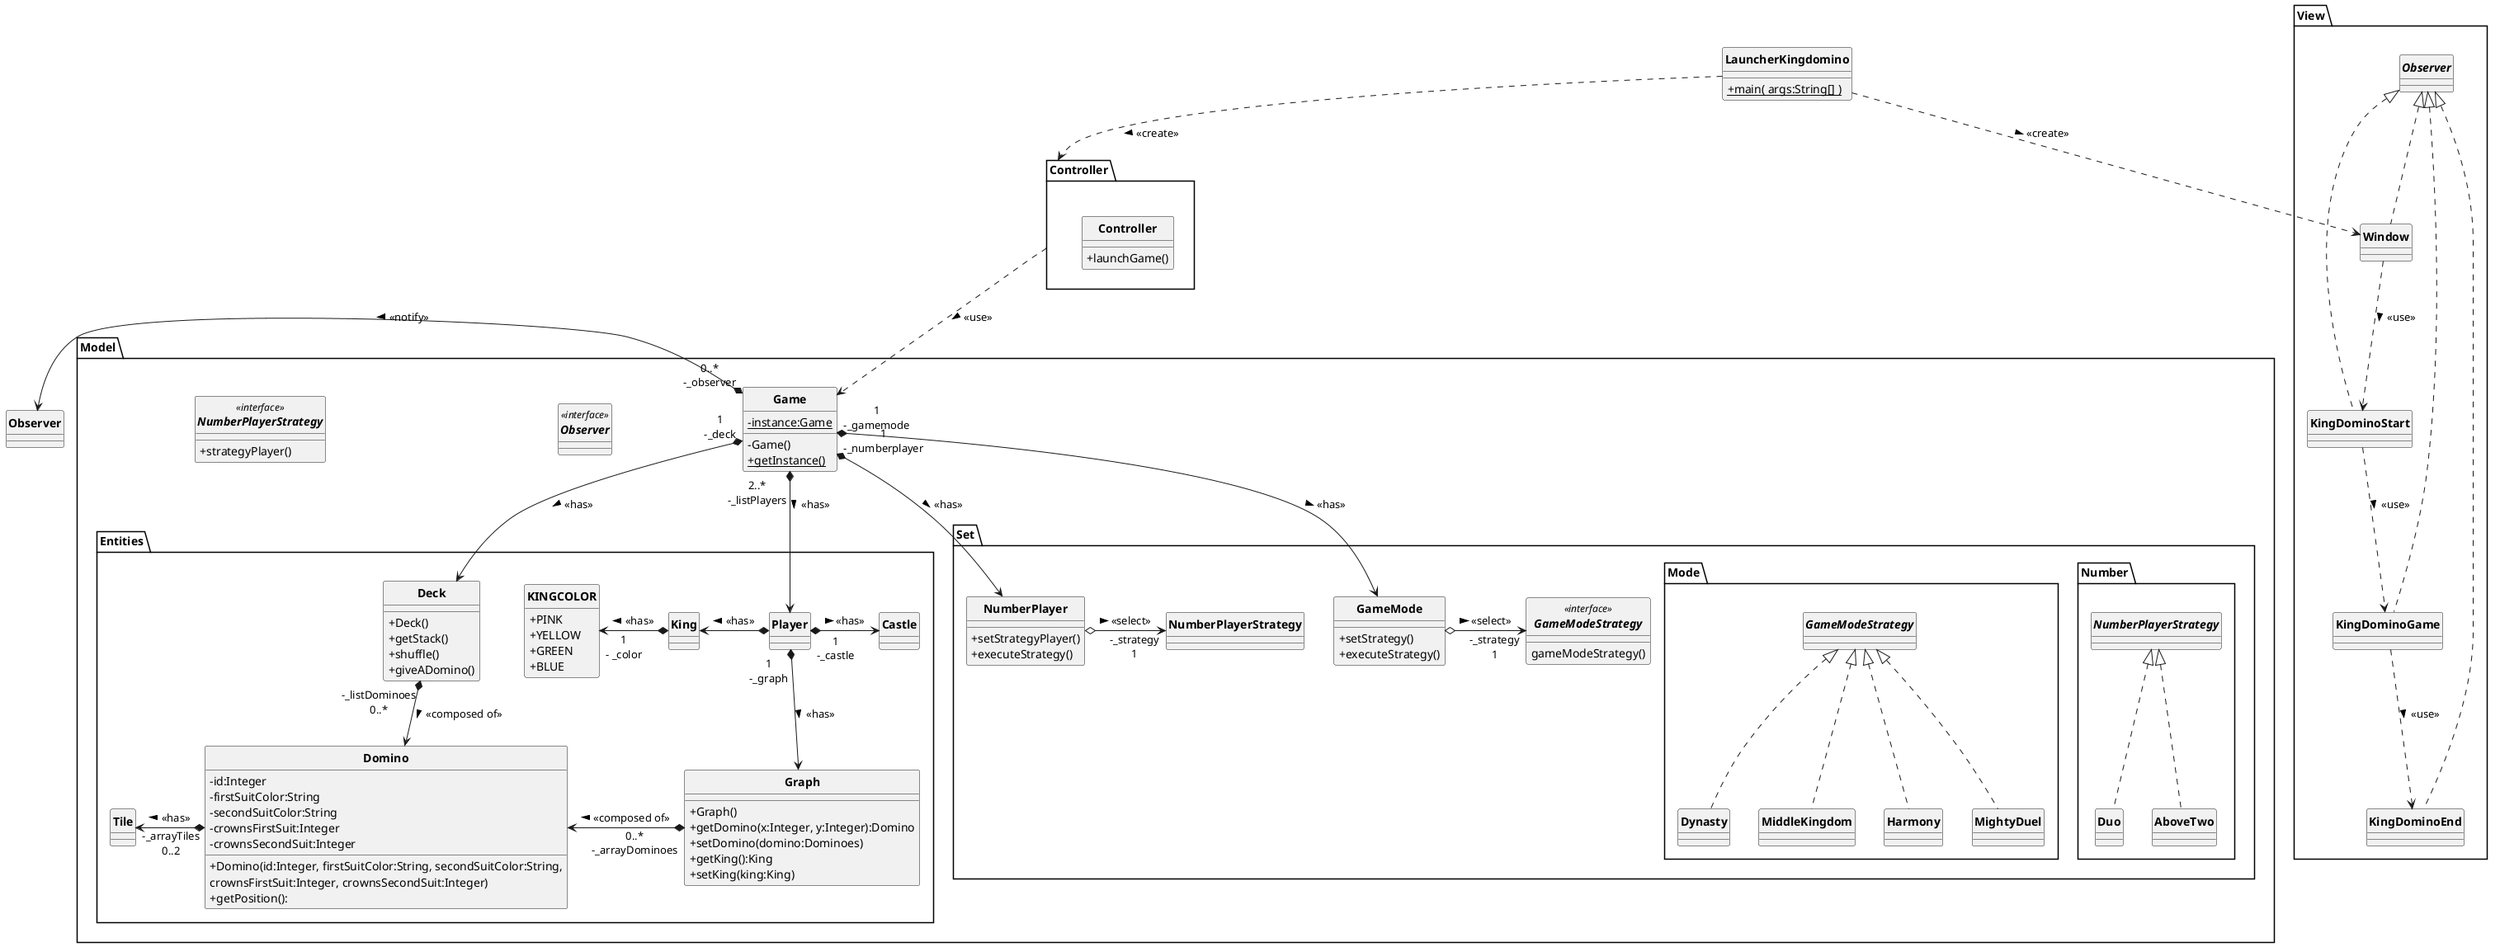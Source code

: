 @startuml
skinparam style strictuml
skinparam classAttributeIconSize 0
skinparam classFontStyle Bold
hide enum methods

class LauncherKingdomino{
    + {static} main( args:String[] )
}

package Model{

    class Game {
        {static}-instance:Game
        -Game()
        {static}+getInstance()
    }

    interface Observer<<interface>>{

    }

    package Entities{
            Graph "0..*\n-_arrayDominoes" *-l-> Domino : <<composed of>> >
            class Graph {
                +Graph()
                +getDomino(x:Integer, y:Integer):Domino
                +setDomino(domino:Dominoes)
                +getKing():King
                +setKing(king:King)

            }
            class King{

            }


        Deck "-_listDominoes\n0..*" *--> Domino : <<composed of>> >
            class Deck{
                +Deck()
                +getStack()
                +shuffle()
                +giveADomino()
            }

            Domino "-_arrayTiles\n0..2" *-l-> Tile : <<has>> >
            class Domino {
               -id:Integer
               -firstSuitColor:String
               -secondSuitColor:String
               -crownsFirstSuit:Integer
               -crownsSecondSuit:Integer

               +Domino(id:Integer, firstSuitColor:String, secondSuitColor:String,
               crownsFirstSuit:Integer, crownsSecondSuit:Integer)
               +getPosition():
            }

            class Tile{

            }

            Player "1\n-_graph" *--> Graph : > <<has>>
            Player *-l-> King : > <<has>>
            Player "1\n-_castle" *-> Castle : > <<has>>
            class Player {

            }

            class Castle{

            }

            enum KINGCOLOR {
                +PINK
                +YELLOW
                +GREEN
                +BLUE
            }

    }


    package Set{
        class NumberPlayer{
                +setStrategyPlayer()
                +executeStrategy()
         }

        NumberPlayer o-> "-_strategy\n1"NumberPlayerStrategy: > <<select>>

        package Number{
                class Duo implements NumberPlayerStrategy
                {

                }

                class AboveTwo implements NumberPlayerStrategy
                {

                }
        }


            class GameMode{
                +setStrategy()
                +executeStrategy()
            }

            GameMode o-> "-_strategy\n1"GameModeStrategy : > <<select>>

            interface GameModeStrategy<<interface>>{
                gameModeStrategy()
            }


            package Mode{
                class Dynasty implements GameModeStrategy{

                }

                class MiddleKingdom implements GameModeStrategy{

                }

                class Harmony implements GameModeStrategy{

                }

                class MightyDuel implements GameModeStrategy{

                }
            }

    }

    interface NumberPlayerStrategy<<interface>>{
        +strategyPlayer()
    }




}

package View {
    Window ..> KingDominoStart : <<use>> >
    KingDominoStart ..> KingDominoGame : <<use>> >
     KingDominoGame ..> KingDominoEnd: <<use>> >
    class Window implements Observer
    {

    }

    class KingDominoStart implements Observer
    {

    }

    class KingDominoGame implements Observer
    {

    }

    class KingDominoEnd implements Observer
    {

    }
}

package Controller {

    class Controller{
        +launchGame()
    }

}

LauncherKingdomino ..> Window : <<create>> >
LauncherKingdomino ..> Controller : <<create>> >
Game "1\n-_gamemode"*--> GameMode : <<has>> >
Game "1\n-_numberplayer" *--> NumberPlayer : <<has>> >
Game "1\n-_deck" *--> Deck : <<has>> >
Game "2..*\n-_listPlayers" *-> Player : <<has>> >
Controller ..> Game : <<use>> >
Game *-l-> Observer : "0..*\n-_observer"<<notify>> >
King *-l-> "1\n- _color" KINGCOLOR : <<has>> >

@enduml